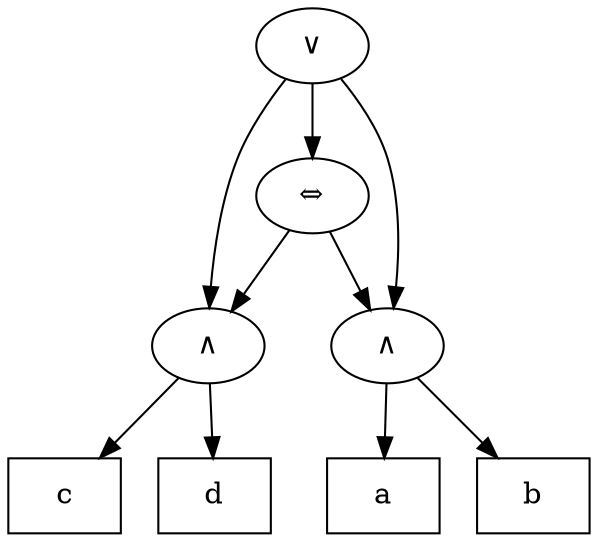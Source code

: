digraph G {
  id0 [shape=box, style=filled, color="black", fontcolor="black", fillcolor="white", label="a"];
  id1 [shape=box, style=filled, color="black", fontcolor="black", fillcolor="white", label="b"];
  id2 [shape=box, style=filled, color="black", fontcolor="black", fillcolor="white", label="c"];
  id3 [shape=box, style=filled, color="black", fontcolor="black", fillcolor="white", label="d"];
  id4 [label="∧", style=filled, color="black", fontcolor="black", fillcolor="white"];
  id4 -> id2 [color="black", fontcolor="black"];
  id4 -> id3 [color="black", fontcolor="black"];
  id5 [label="∧", style=filled, color="black", fontcolor="black", fillcolor="white"];
  id5 -> id0 [color="black", fontcolor="black"];
  id5 -> id1 [color="black", fontcolor="black"];
  id6 [label="⇔", style=filled, color="black", fontcolor="black", fillcolor="white"];
  id6 -> id4 [color="black", fontcolor="black"];
  id6 -> id5 [color="black", fontcolor="black"];
  id7 [label="∨", style=filled, color="black", fontcolor="black", fillcolor="white"];
  id7 -> id4 [color="black", fontcolor="black"];
  id7 -> id5 [color="black", fontcolor="black"];
  id7 -> id6 [color="black", fontcolor="black"];
}
